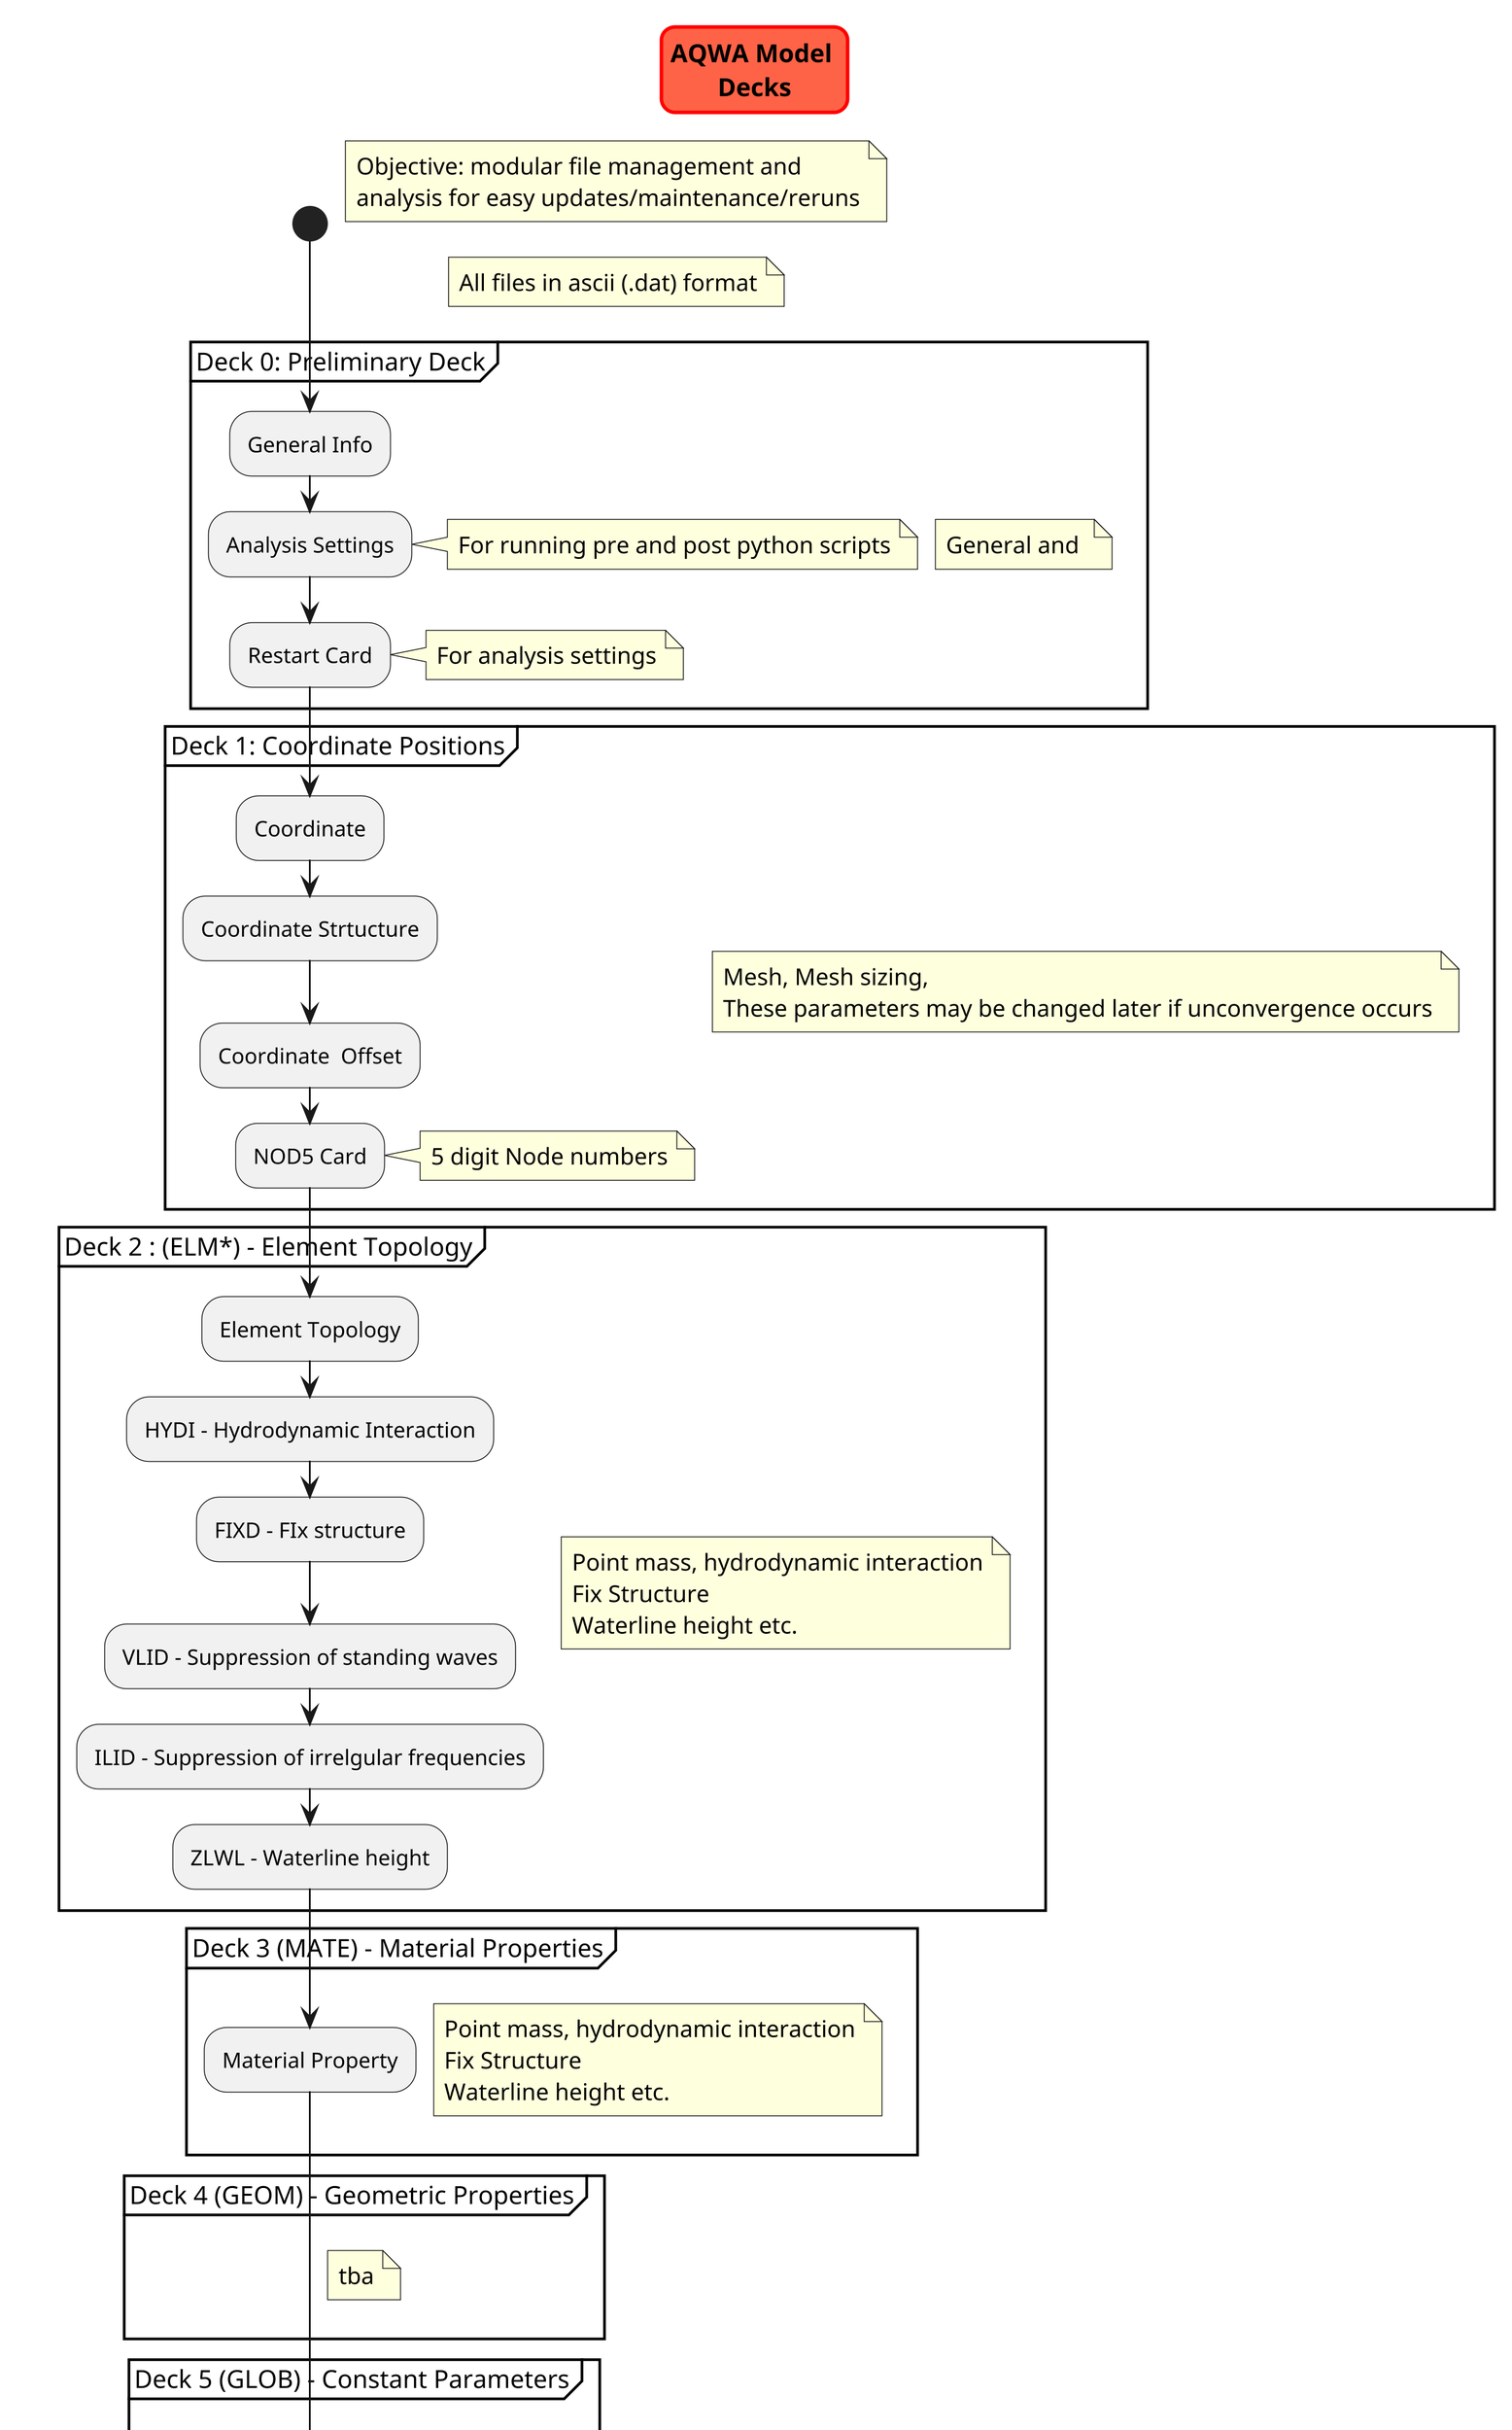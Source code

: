 @startuml aqwa_dat_file
scale 3
skinparam titleBorderRoundCorner 15
skinparam titleBorderThickness 2
skinparam titleBorderColor red
skinparam titleBackgroundColor Tomato

title AQWA Model \nDecks

start

    note right
        Objective: modular file management and 
        analysis for easy updates/maintenance/reruns
    end note

    note right
        All files in ascii (.dat) format
    end note

    partition "Deck 0: Preliminary Deck" {
            note right
                General and 
            end note

        :General Info;
        :Analysis Settings;
            note right
                For running pre and post python scripts
            end note
        :Restart Card;
            note right
                For analysis settings
            end note
    }

    partition "Deck 1: Coordinate Positions" {
            note right
                Mesh, Mesh sizing, 
                These parameters may be changed later if unconvergence occurs
            end note

        :Coordinate;
        :Coordinate Strtucture;
        :Coordinate  Offset;
        :NOD5 Card;
            note right
                5 digit Node numbers
            end note
    }

    partition "Deck 2 : (ELM*) - Element Topology" {
            note right
                Point mass, hydrodynamic interaction
                Fix Structure
                Waterline height etc.
            end note

        :Element Topology;
        :HYDI - Hydrodynamic Interaction;
        :FIXD - FIx structure;
        :VLID - Suppression of standing waves;
        :ILID - Suppression of irrelgular frequencies;
        :ZLWL - Waterline height;
    }

    partition "Deck 3 (MATE) - Material Properties" {
            note right
                Point mass, hydrodynamic interaction
                Fix Structure
                Waterline height etc.
            end note

        :Material Property;
    }

    partition "Deck 4 (GEOM) - Geometric Properties" {
            note right
                tba
            end note
    }

    partition "Deck 5 (GLOB) - Constant Parameters" {
            note right
                tba
            end note
    }

    partition "Deck 6 (FDR) - Frequency/Direction" {
            note right
                tba
            end note
    }

    partition "Deck 7 (WFS) - Frequency depedent data" {
            note right
                tba
            end note
    }

    partition "Deck 8 (DRC) - Drift Force Coeff" {
            note right
                tba
            end note
    }

    partition "Deck 9 (DRM) - Drift Motions" {
            note right
                tba
            end note
    }

    partition "Deck 10 (HLD) - Hull draft coefficient and thruster forces" {
            note right
                tba
            end note
    }

    partition "Deck 11 (HLD) - Current and wind parameters" {
            note right
                tba
            end note
    }

stop

footer
%date("yyyy.MM.dd' at 'HH:mm")
%filename()
end footer

@enduml

